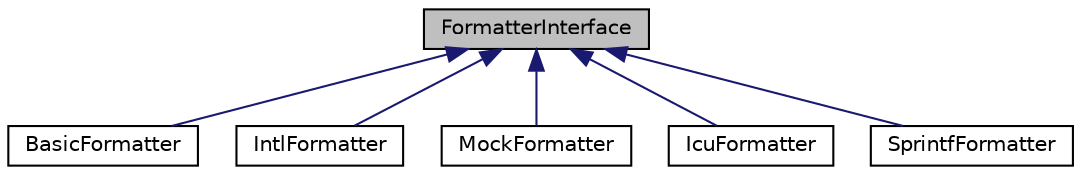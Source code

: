 digraph "FormatterInterface"
{
  edge [fontname="Helvetica",fontsize="10",labelfontname="Helvetica",labelfontsize="10"];
  node [fontname="Helvetica",fontsize="10",shape=record];
  Node1 [label="FormatterInterface",height=0.2,width=0.4,color="black", fillcolor="grey75", style="filled", fontcolor="black"];
  Node1 -> Node2 [dir="back",color="midnightblue",fontsize="10",style="solid",fontname="Helvetica"];
  Node2 [label="BasicFormatter",height=0.2,width=0.4,color="black", fillcolor="white", style="filled",URL="$class_aura_1_1_intl_1_1_basic_formatter.html"];
  Node1 -> Node3 [dir="back",color="midnightblue",fontsize="10",style="solid",fontname="Helvetica"];
  Node3 [label="IntlFormatter",height=0.2,width=0.4,color="black", fillcolor="white", style="filled",URL="$class_aura_1_1_intl_1_1_intl_formatter.html"];
  Node1 -> Node4 [dir="back",color="midnightblue",fontsize="10",style="solid",fontname="Helvetica"];
  Node4 [label="MockFormatter",height=0.2,width=0.4,color="black", fillcolor="white", style="filled",URL="$class_aura_1_1_intl_1_1_mock_formatter.html"];
  Node1 -> Node5 [dir="back",color="midnightblue",fontsize="10",style="solid",fontname="Helvetica"];
  Node5 [label="IcuFormatter",height=0.2,width=0.4,color="black", fillcolor="white", style="filled",URL="$class_cake_1_1_i18n_1_1_formatter_1_1_icu_formatter.html"];
  Node1 -> Node6 [dir="back",color="midnightblue",fontsize="10",style="solid",fontname="Helvetica"];
  Node6 [label="SprintfFormatter",height=0.2,width=0.4,color="black", fillcolor="white", style="filled",URL="$class_cake_1_1_i18n_1_1_formatter_1_1_sprintf_formatter.html"];
}
